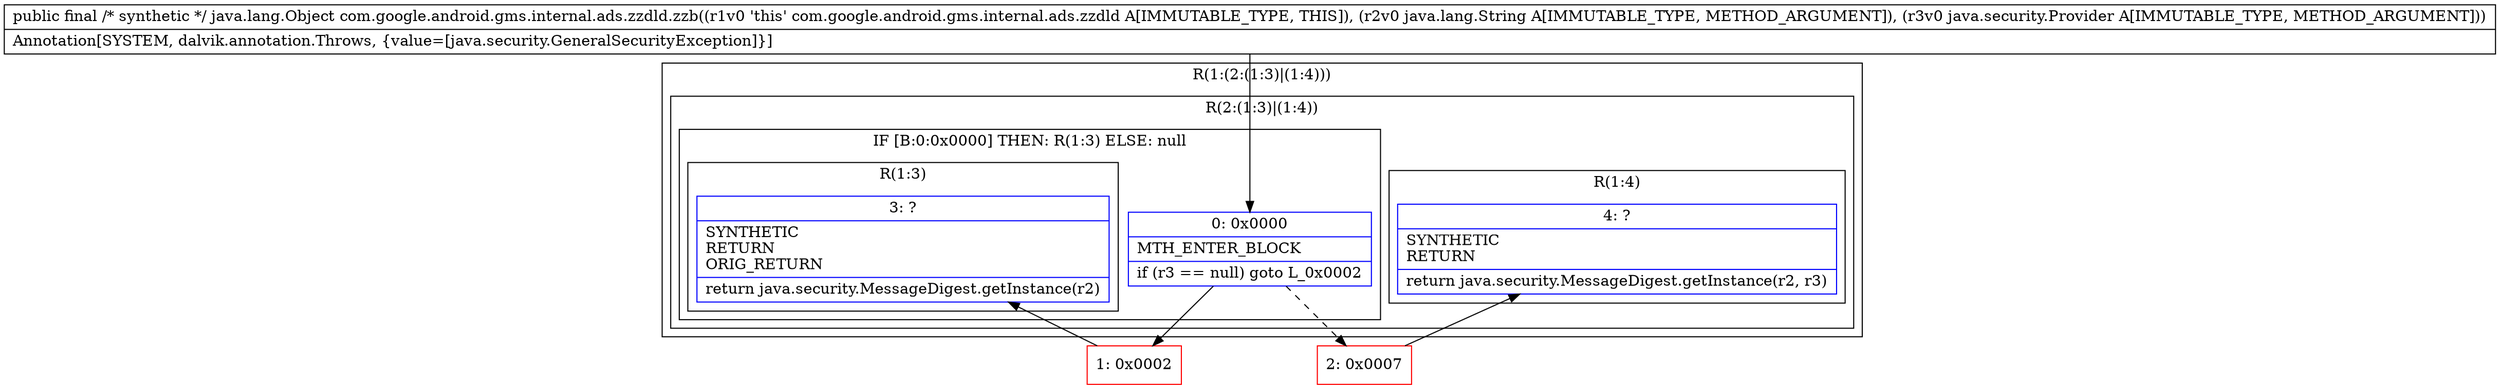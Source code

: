 digraph "CFG forcom.google.android.gms.internal.ads.zzdld.zzb(Ljava\/lang\/String;Ljava\/security\/Provider;)Ljava\/lang\/Object;" {
subgraph cluster_Region_963811759 {
label = "R(1:(2:(1:3)|(1:4)))";
node [shape=record,color=blue];
subgraph cluster_Region_1681575638 {
label = "R(2:(1:3)|(1:4))";
node [shape=record,color=blue];
subgraph cluster_IfRegion_813679444 {
label = "IF [B:0:0x0000] THEN: R(1:3) ELSE: null";
node [shape=record,color=blue];
Node_0 [shape=record,label="{0\:\ 0x0000|MTH_ENTER_BLOCK\l|if (r3 == null) goto L_0x0002\l}"];
subgraph cluster_Region_1838651732 {
label = "R(1:3)";
node [shape=record,color=blue];
Node_3 [shape=record,label="{3\:\ ?|SYNTHETIC\lRETURN\lORIG_RETURN\l|return java.security.MessageDigest.getInstance(r2)\l}"];
}
}
subgraph cluster_Region_1082509992 {
label = "R(1:4)";
node [shape=record,color=blue];
Node_4 [shape=record,label="{4\:\ ?|SYNTHETIC\lRETURN\l|return java.security.MessageDigest.getInstance(r2, r3)\l}"];
}
}
}
Node_1 [shape=record,color=red,label="{1\:\ 0x0002}"];
Node_2 [shape=record,color=red,label="{2\:\ 0x0007}"];
MethodNode[shape=record,label="{public final \/* synthetic *\/ java.lang.Object com.google.android.gms.internal.ads.zzdld.zzb((r1v0 'this' com.google.android.gms.internal.ads.zzdld A[IMMUTABLE_TYPE, THIS]), (r2v0 java.lang.String A[IMMUTABLE_TYPE, METHOD_ARGUMENT]), (r3v0 java.security.Provider A[IMMUTABLE_TYPE, METHOD_ARGUMENT]))  | Annotation[SYSTEM, dalvik.annotation.Throws, \{value=[java.security.GeneralSecurityException]\}]\l}"];
MethodNode -> Node_0;
Node_0 -> Node_1;
Node_0 -> Node_2[style=dashed];
Node_1 -> Node_3;
Node_2 -> Node_4;
}

